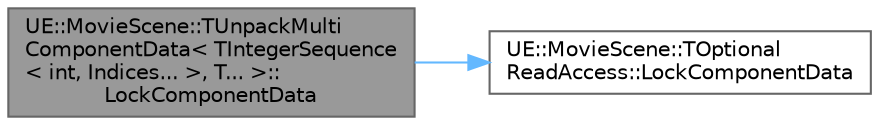 digraph "UE::MovieScene::TUnpackMultiComponentData&lt; TIntegerSequence&lt; int, Indices... &gt;, T... &gt;::LockComponentData"
{
 // INTERACTIVE_SVG=YES
 // LATEX_PDF_SIZE
  bgcolor="transparent";
  edge [fontname=Helvetica,fontsize=10,labelfontname=Helvetica,labelfontsize=10];
  node [fontname=Helvetica,fontsize=10,shape=box,height=0.2,width=0.4];
  rankdir="LR";
  Node1 [id="Node000001",label="UE::MovieScene::TUnpackMulti\lComponentData\< TIntegerSequence\l\< int, Indices... \>, T... \>::\lLockComponentData",height=0.2,width=0.4,color="gray40", fillcolor="grey60", style="filled", fontcolor="black",tooltip=" "];
  Node1 -> Node2 [id="edge1_Node000001_Node000002",color="steelblue1",style="solid",tooltip=" "];
  Node2 [id="Node000002",label="UE::MovieScene::TOptional\lReadAccess::LockComponentData",height=0.2,width=0.4,color="grey40", fillcolor="white", style="filled",URL="$d3/de7/structUE_1_1MovieScene_1_1TOptionalReadAccess.html#a49fa9199fe428a77be0660911d19cfb8",tooltip=" "];
}
